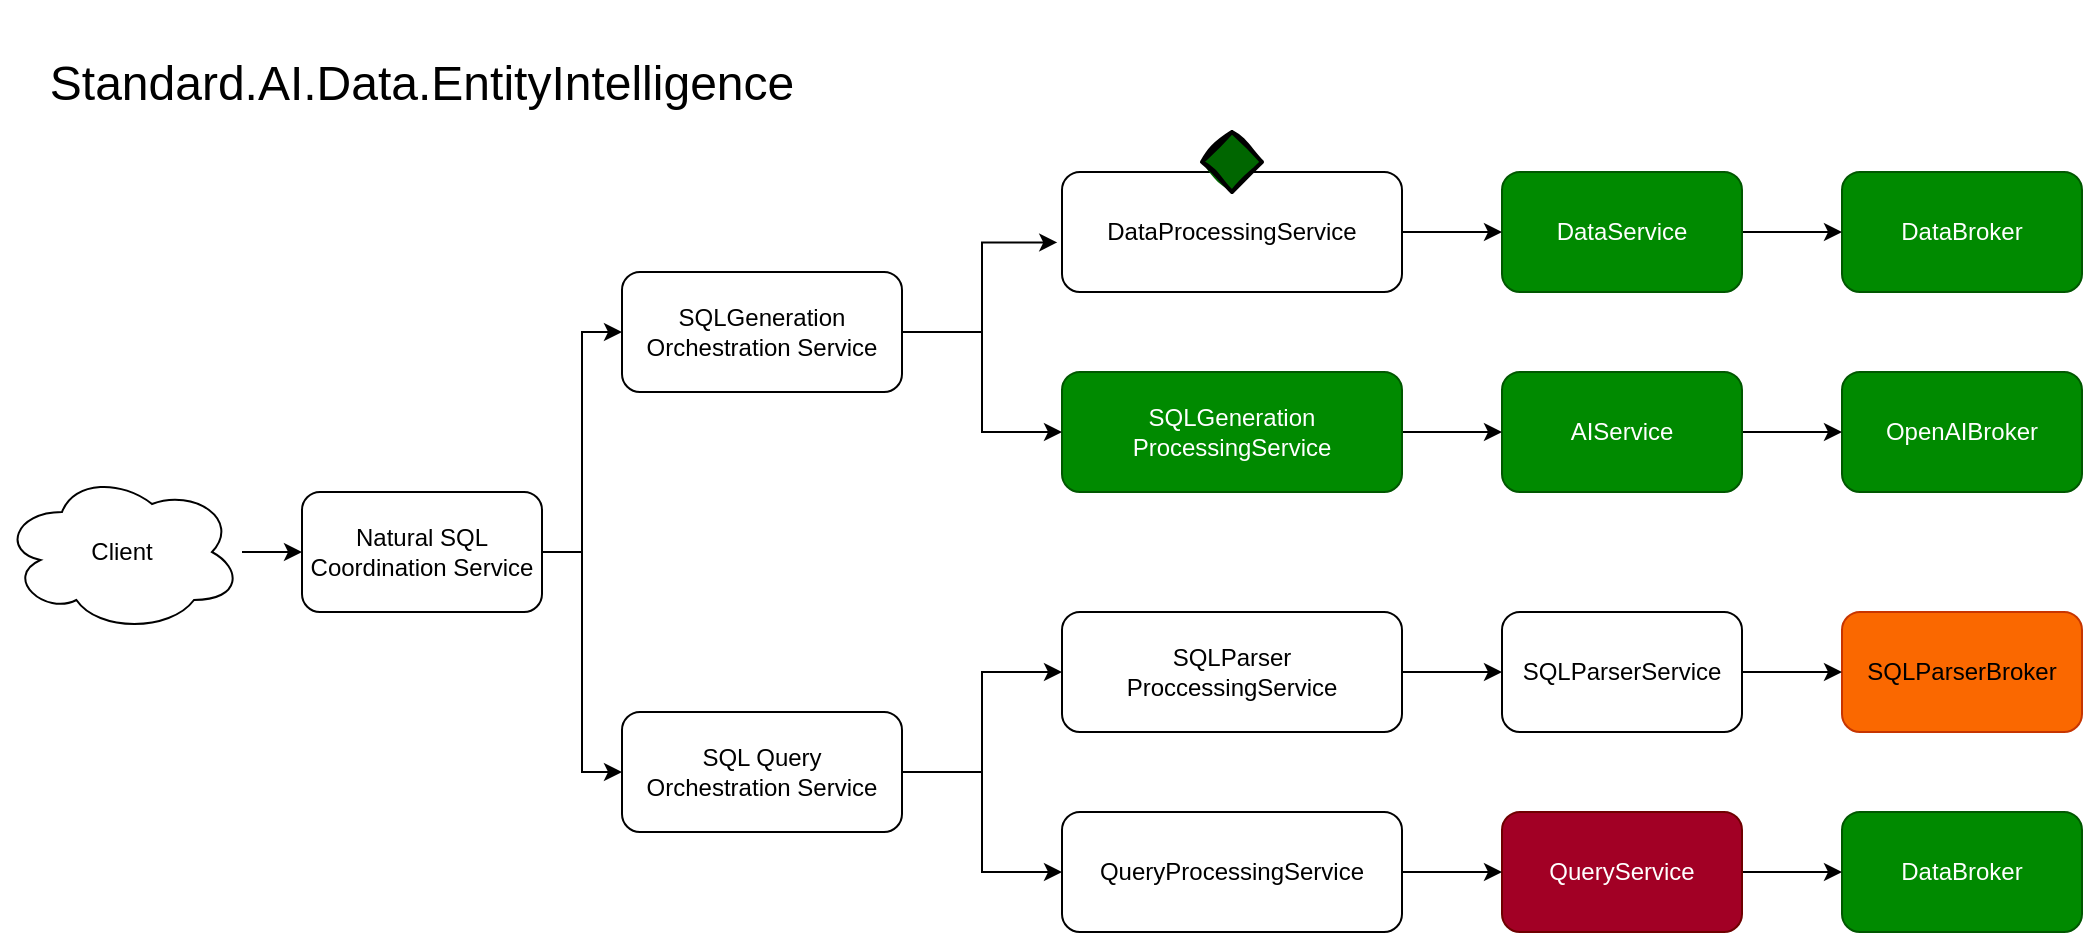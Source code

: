 <mxfile version="22.0.0" type="device">
  <diagram name="Page-1" id="ijIoo2txcSmLpSjnDCax">
    <mxGraphModel dx="2028" dy="1640" grid="1" gridSize="10" guides="1" tooltips="1" connect="1" arrows="1" fold="1" page="1" pageScale="1" pageWidth="1100" pageHeight="850" math="0" shadow="0">
      <root>
        <mxCell id="0" />
        <mxCell id="1" parent="0" />
        <mxCell id="Zzn7-beLQOJeG9ghUKCm-1" value="DataBroker" style="rounded=1;whiteSpace=wrap;html=1;fillColor=#008a00;fontColor=#ffffff;strokeColor=#005700;" parent="1" vertex="1">
          <mxGeometry x="950" y="120" width="120" height="60" as="geometry" />
        </mxCell>
        <mxCell id="Zzn7-beLQOJeG9ghUKCm-2" value="OpenAIBroker" style="rounded=1;whiteSpace=wrap;html=1;fillColor=#008a00;fontColor=#ffffff;strokeColor=#005700;" parent="1" vertex="1">
          <mxGeometry x="950" y="220" width="120" height="60" as="geometry" />
        </mxCell>
        <mxCell id="Zzn7-beLQOJeG9ghUKCm-3" value="SQLParserBroker" style="rounded=1;whiteSpace=wrap;html=1;fillColor=#fa6800;fontColor=#000000;strokeColor=#C73500;" parent="1" vertex="1">
          <mxGeometry x="950" y="340" width="120" height="60" as="geometry" />
        </mxCell>
        <mxCell id="Zzn7-beLQOJeG9ghUKCm-4" value="DataBroker" style="rounded=1;whiteSpace=wrap;html=1;fillColor=#008a00;fontColor=#ffffff;strokeColor=#005700;" parent="1" vertex="1">
          <mxGeometry x="950" y="440" width="120" height="60" as="geometry" />
        </mxCell>
        <mxCell id="Zzn7-beLQOJeG9ghUKCm-9" style="edgeStyle=orthogonalEdgeStyle;rounded=0;orthogonalLoop=1;jettySize=auto;html=1;entryX=0;entryY=0.5;entryDx=0;entryDy=0;" parent="1" source="Zzn7-beLQOJeG9ghUKCm-5" target="Zzn7-beLQOJeG9ghUKCm-1" edge="1">
          <mxGeometry relative="1" as="geometry" />
        </mxCell>
        <mxCell id="Zzn7-beLQOJeG9ghUKCm-5" value="DataService" style="rounded=1;whiteSpace=wrap;html=1;fillColor=#008a00;fontColor=#ffffff;strokeColor=#005700;" parent="1" vertex="1">
          <mxGeometry x="780" y="120" width="120" height="60" as="geometry" />
        </mxCell>
        <mxCell id="Zzn7-beLQOJeG9ghUKCm-10" style="edgeStyle=orthogonalEdgeStyle;rounded=0;orthogonalLoop=1;jettySize=auto;html=1;entryX=0;entryY=0.5;entryDx=0;entryDy=0;" parent="1" source="Zzn7-beLQOJeG9ghUKCm-6" target="Zzn7-beLQOJeG9ghUKCm-2" edge="1">
          <mxGeometry relative="1" as="geometry" />
        </mxCell>
        <mxCell id="Zzn7-beLQOJeG9ghUKCm-6" value="AIService" style="rounded=1;whiteSpace=wrap;html=1;fillColor=#008a00;fontColor=#ffffff;strokeColor=#005700;" parent="1" vertex="1">
          <mxGeometry x="780" y="220" width="120" height="60" as="geometry" />
        </mxCell>
        <mxCell id="Zzn7-beLQOJeG9ghUKCm-11" style="edgeStyle=orthogonalEdgeStyle;rounded=0;orthogonalLoop=1;jettySize=auto;html=1;entryX=0;entryY=0.5;entryDx=0;entryDy=0;" parent="1" source="Zzn7-beLQOJeG9ghUKCm-7" target="Zzn7-beLQOJeG9ghUKCm-3" edge="1">
          <mxGeometry relative="1" as="geometry" />
        </mxCell>
        <mxCell id="Zzn7-beLQOJeG9ghUKCm-7" value="SQLParserService" style="rounded=1;whiteSpace=wrap;html=1;" parent="1" vertex="1">
          <mxGeometry x="780" y="340" width="120" height="60" as="geometry" />
        </mxCell>
        <mxCell id="Zzn7-beLQOJeG9ghUKCm-12" style="edgeStyle=orthogonalEdgeStyle;rounded=0;orthogonalLoop=1;jettySize=auto;html=1;entryX=0;entryY=0.5;entryDx=0;entryDy=0;" parent="1" source="Zzn7-beLQOJeG9ghUKCm-8" target="Zzn7-beLQOJeG9ghUKCm-4" edge="1">
          <mxGeometry relative="1" as="geometry" />
        </mxCell>
        <mxCell id="Zzn7-beLQOJeG9ghUKCm-8" value="QueryService" style="rounded=1;whiteSpace=wrap;html=1;fillColor=#a20025;fontColor=#ffffff;strokeColor=#6F0000;" parent="1" vertex="1">
          <mxGeometry x="780" y="440" width="120" height="60" as="geometry" />
        </mxCell>
        <mxCell id="Zzn7-beLQOJeG9ghUKCm-17" style="edgeStyle=orthogonalEdgeStyle;rounded=0;orthogonalLoop=1;jettySize=auto;html=1;entryX=0;entryY=0.5;entryDx=0;entryDy=0;" parent="1" source="Zzn7-beLQOJeG9ghUKCm-13" target="Zzn7-beLQOJeG9ghUKCm-5" edge="1">
          <mxGeometry relative="1" as="geometry" />
        </mxCell>
        <mxCell id="Zzn7-beLQOJeG9ghUKCm-13" value="DataProcessingService" style="rounded=1;whiteSpace=wrap;html=1;" parent="1" vertex="1">
          <mxGeometry x="560" y="120" width="170" height="60" as="geometry" />
        </mxCell>
        <mxCell id="Zzn7-beLQOJeG9ghUKCm-18" style="edgeStyle=orthogonalEdgeStyle;rounded=0;orthogonalLoop=1;jettySize=auto;html=1;entryX=0;entryY=0.5;entryDx=0;entryDy=0;" parent="1" source="Zzn7-beLQOJeG9ghUKCm-14" target="Zzn7-beLQOJeG9ghUKCm-6" edge="1">
          <mxGeometry relative="1" as="geometry" />
        </mxCell>
        <mxCell id="Zzn7-beLQOJeG9ghUKCm-14" value="SQLGeneration&lt;br&gt;ProcessingService" style="rounded=1;whiteSpace=wrap;html=1;fillColor=#008a00;fontColor=#ffffff;strokeColor=#005700;" parent="1" vertex="1">
          <mxGeometry x="560" y="220" width="170" height="60" as="geometry" />
        </mxCell>
        <mxCell id="Zzn7-beLQOJeG9ghUKCm-19" style="edgeStyle=orthogonalEdgeStyle;rounded=0;orthogonalLoop=1;jettySize=auto;html=1;entryX=0;entryY=0.5;entryDx=0;entryDy=0;" parent="1" source="Zzn7-beLQOJeG9ghUKCm-15" target="Zzn7-beLQOJeG9ghUKCm-7" edge="1">
          <mxGeometry relative="1" as="geometry" />
        </mxCell>
        <mxCell id="Zzn7-beLQOJeG9ghUKCm-15" value="SQLParser&lt;br&gt;ProccessingService" style="rounded=1;whiteSpace=wrap;html=1;" parent="1" vertex="1">
          <mxGeometry x="560" y="340" width="170" height="60" as="geometry" />
        </mxCell>
        <mxCell id="Zzn7-beLQOJeG9ghUKCm-20" style="edgeStyle=orthogonalEdgeStyle;rounded=0;orthogonalLoop=1;jettySize=auto;html=1;entryX=0;entryY=0.5;entryDx=0;entryDy=0;" parent="1" source="Zzn7-beLQOJeG9ghUKCm-16" target="Zzn7-beLQOJeG9ghUKCm-8" edge="1">
          <mxGeometry relative="1" as="geometry" />
        </mxCell>
        <mxCell id="Zzn7-beLQOJeG9ghUKCm-16" value="QueryProcessingService" style="rounded=1;whiteSpace=wrap;html=1;" parent="1" vertex="1">
          <mxGeometry x="560" y="440" width="170" height="60" as="geometry" />
        </mxCell>
        <mxCell id="TNSvjdxZK8alisaPlrmR-1" style="edgeStyle=orthogonalEdgeStyle;rounded=0;orthogonalLoop=1;jettySize=auto;html=1;entryX=0;entryY=0.5;entryDx=0;entryDy=0;" edge="1" parent="1" source="Zzn7-beLQOJeG9ghUKCm-21" target="Zzn7-beLQOJeG9ghUKCm-14">
          <mxGeometry relative="1" as="geometry" />
        </mxCell>
        <mxCell id="Zzn7-beLQOJeG9ghUKCm-21" value="SQLGeneration&lt;br&gt;Orchestration Service" style="rounded=1;whiteSpace=wrap;html=1;" parent="1" vertex="1">
          <mxGeometry x="340" y="170" width="140" height="60" as="geometry" />
        </mxCell>
        <mxCell id="Zzn7-beLQOJeG9ghUKCm-28" style="edgeStyle=orthogonalEdgeStyle;rounded=0;orthogonalLoop=1;jettySize=auto;html=1;entryX=0;entryY=0.5;entryDx=0;entryDy=0;" parent="1" source="Zzn7-beLQOJeG9ghUKCm-23" target="Zzn7-beLQOJeG9ghUKCm-15" edge="1">
          <mxGeometry relative="1" as="geometry" />
        </mxCell>
        <mxCell id="Zzn7-beLQOJeG9ghUKCm-29" style="edgeStyle=orthogonalEdgeStyle;rounded=0;orthogonalLoop=1;jettySize=auto;html=1;entryX=0;entryY=0.5;entryDx=0;entryDy=0;" parent="1" source="Zzn7-beLQOJeG9ghUKCm-23" target="Zzn7-beLQOJeG9ghUKCm-16" edge="1">
          <mxGeometry relative="1" as="geometry" />
        </mxCell>
        <mxCell id="Zzn7-beLQOJeG9ghUKCm-23" value="SQL Query&lt;br&gt;Orchestration Service" style="rounded=1;whiteSpace=wrap;html=1;" parent="1" vertex="1">
          <mxGeometry x="340" y="390" width="140" height="60" as="geometry" />
        </mxCell>
        <mxCell id="Zzn7-beLQOJeG9ghUKCm-30" style="edgeStyle=orthogonalEdgeStyle;rounded=0;orthogonalLoop=1;jettySize=auto;html=1;entryX=0;entryY=0.5;entryDx=0;entryDy=0;" parent="1" source="Zzn7-beLQOJeG9ghUKCm-24" target="Zzn7-beLQOJeG9ghUKCm-21" edge="1">
          <mxGeometry relative="1" as="geometry" />
        </mxCell>
        <mxCell id="Zzn7-beLQOJeG9ghUKCm-31" style="edgeStyle=orthogonalEdgeStyle;rounded=0;orthogonalLoop=1;jettySize=auto;html=1;entryX=0;entryY=0.5;entryDx=0;entryDy=0;" parent="1" source="Zzn7-beLQOJeG9ghUKCm-24" target="Zzn7-beLQOJeG9ghUKCm-23" edge="1">
          <mxGeometry relative="1" as="geometry" />
        </mxCell>
        <mxCell id="Zzn7-beLQOJeG9ghUKCm-24" value="Natural SQL Coordination Service" style="rounded=1;whiteSpace=wrap;html=1;" parent="1" vertex="1">
          <mxGeometry x="180" y="280" width="120" height="60" as="geometry" />
        </mxCell>
        <mxCell id="Zzn7-beLQOJeG9ghUKCm-25" style="edgeStyle=orthogonalEdgeStyle;rounded=0;orthogonalLoop=1;jettySize=auto;html=1;entryX=-0.014;entryY=0.587;entryDx=0;entryDy=0;entryPerimeter=0;" parent="1" source="Zzn7-beLQOJeG9ghUKCm-21" target="Zzn7-beLQOJeG9ghUKCm-13" edge="1">
          <mxGeometry relative="1" as="geometry" />
        </mxCell>
        <mxCell id="Zzn7-beLQOJeG9ghUKCm-33" style="edgeStyle=orthogonalEdgeStyle;rounded=0;orthogonalLoop=1;jettySize=auto;html=1;entryX=0;entryY=0.5;entryDx=0;entryDy=0;" parent="1" source="Zzn7-beLQOJeG9ghUKCm-32" target="Zzn7-beLQOJeG9ghUKCm-24" edge="1">
          <mxGeometry relative="1" as="geometry" />
        </mxCell>
        <mxCell id="Zzn7-beLQOJeG9ghUKCm-32" value="Client" style="ellipse;shape=cloud;whiteSpace=wrap;html=1;" parent="1" vertex="1">
          <mxGeometry x="30" y="270" width="120" height="80" as="geometry" />
        </mxCell>
        <mxCell id="Zzn7-beLQOJeG9ghUKCm-34" value="" style="rhombus;whiteSpace=wrap;html=1;strokeWidth=2;fillWeight=-1;hachureGap=8;fillStyle=solid;fillColor=#006600;sketch=1;rotation=-90;" parent="1" vertex="1">
          <mxGeometry x="630" y="100" width="30" height="30" as="geometry" />
        </mxCell>
        <mxCell id="Zzn7-beLQOJeG9ghUKCm-35" value="&lt;p style=&quot;line-height: 140%; font-size: 24px;&quot;&gt;&lt;span style=&quot;background-color: initial;&quot;&gt;Standard.AI.Data.EntityIntelligence&lt;/span&gt;&lt;br&gt;&lt;/p&gt;" style="text;html=1;strokeColor=none;fillColor=none;align=center;verticalAlign=middle;whiteSpace=wrap;rounded=0;" parent="1" vertex="1">
          <mxGeometry x="210" y="60" width="60" height="30" as="geometry" />
        </mxCell>
      </root>
    </mxGraphModel>
  </diagram>
</mxfile>
